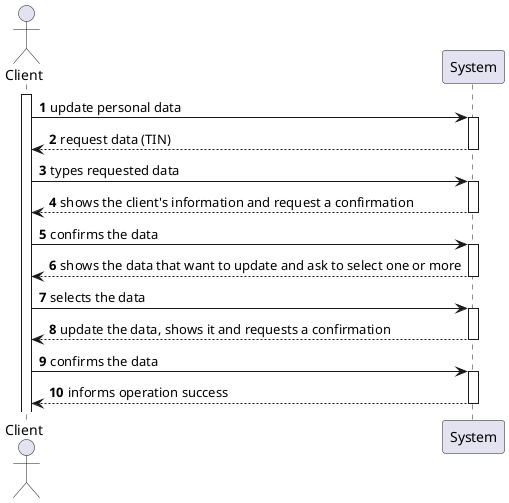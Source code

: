 @startuml
'https://plantuml.com/sequence-diagram

autonumber

actor "Client" as C
activate C
C -> System ++: update personal data
System -->  C --: request data (TIN)
C -> System ++: types requested data
System --> C --: shows the client's information and request a confirmation
C -> System ++: confirms the data
System --> C --: shows the data that want to update and ask to select one or more
C -> System ++: selects the data
System --> C --: update the data, shows it and requests a confirmation
C -> System ++: confirms the data
System --> C --: informs operation success
@enduml
